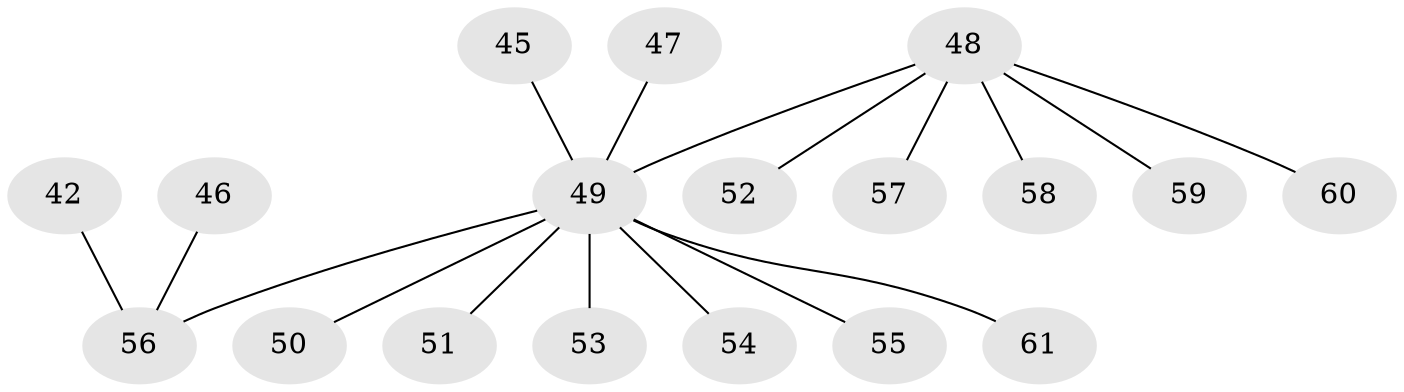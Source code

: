 // original degree distribution, {5: 0.03278688524590164, 3: 0.14754098360655737, 4: 0.09836065573770492, 2: 0.2459016393442623, 1: 0.47540983606557374}
// Generated by graph-tools (version 1.1) at 2025/56/03/04/25 21:56:23]
// undirected, 18 vertices, 17 edges
graph export_dot {
graph [start="1"]
  node [color=gray90,style=filled];
  42;
  45;
  46;
  47;
  48 [super="+29"];
  49 [super="+5+39+18+44+32+34+37+40+43+38"];
  50;
  51;
  52 [super="+24+30"];
  53;
  54;
  55;
  56 [super="+33+41"];
  57;
  58;
  59;
  60;
  61;
  42 -- 56;
  45 -- 49;
  46 -- 56;
  47 -- 49;
  48 -- 57;
  48 -- 49;
  48 -- 52;
  48 -- 58;
  48 -- 59;
  48 -- 60;
  49 -- 50;
  49 -- 53;
  49 -- 55;
  49 -- 61;
  49 -- 56;
  49 -- 54;
  49 -- 51;
}
